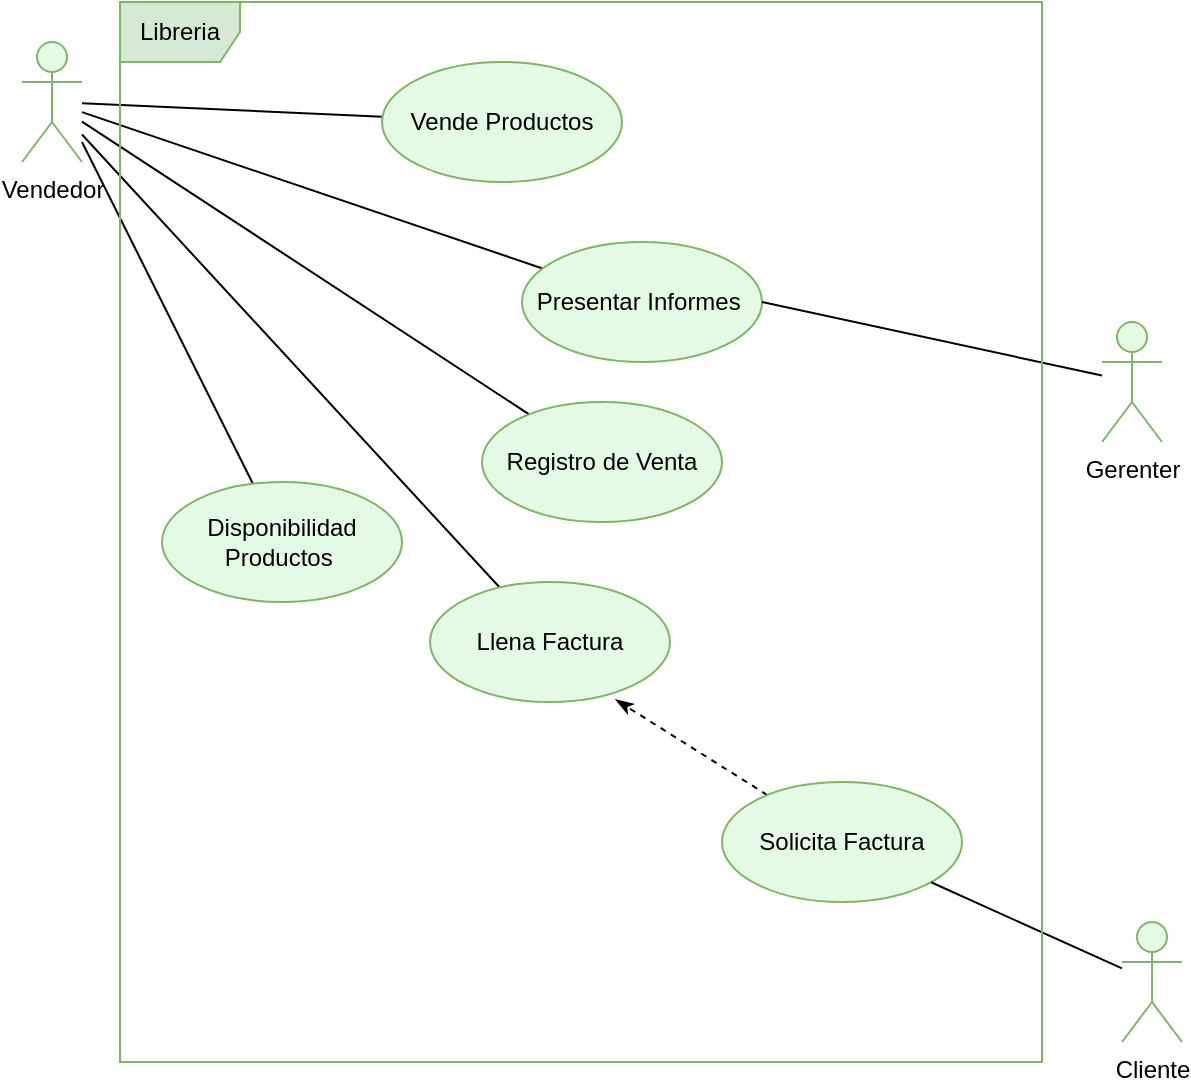 <mxfile version="18.0.4" type="device"><diagram id="4dSEynW63ZOLLugX3vC0" name="Página-1"><mxGraphModel dx="1038" dy="641" grid="1" gridSize="10" guides="1" tooltips="1" connect="1" arrows="1" fold="1" page="1" pageScale="1" pageWidth="827" pageHeight="1169" math="0" shadow="0"><root><mxCell id="0"/><mxCell id="1" parent="0"/><mxCell id="pO0Sid9B8xY1H_bCY4LI-10" style="rounded=0;orthogonalLoop=1;jettySize=auto;html=1;endArrow=none;endFill=0;" edge="1" parent="1" source="pO0Sid9B8xY1H_bCY4LI-1" target="pO0Sid9B8xY1H_bCY4LI-2"><mxGeometry relative="1" as="geometry"/></mxCell><mxCell id="pO0Sid9B8xY1H_bCY4LI-1" value="Vendedor" style="shape=umlActor;verticalLabelPosition=bottom;verticalAlign=top;html=1;outlineConnect=0;fillColor=#E5FAE4;strokeColor=#82b366;" vertex="1" parent="1"><mxGeometry x="90" y="60" width="30" height="60" as="geometry"/></mxCell><mxCell id="pO0Sid9B8xY1H_bCY4LI-2" value="Vende Productos" style="ellipse;whiteSpace=wrap;html=1;fillColor=#E5FAE4;strokeColor=#82b366;" vertex="1" parent="1"><mxGeometry x="270" y="70" width="120" height="60" as="geometry"/></mxCell><mxCell id="pO0Sid9B8xY1H_bCY4LI-13" style="edgeStyle=none;rounded=0;orthogonalLoop=1;jettySize=auto;html=1;endArrow=none;endFill=0;" edge="1" parent="1" source="pO0Sid9B8xY1H_bCY4LI-3"><mxGeometry relative="1" as="geometry"><mxPoint x="120" y="110" as="targetPoint"/></mxGeometry></mxCell><mxCell id="pO0Sid9B8xY1H_bCY4LI-3" value="Disponibilidad Productos&amp;nbsp;" style="ellipse;whiteSpace=wrap;html=1;fillColor=#E5FAE4;strokeColor=#82b366;" vertex="1" parent="1"><mxGeometry x="160" y="280" width="120" height="60" as="geometry"/></mxCell><mxCell id="pO0Sid9B8xY1H_bCY4LI-16" style="edgeStyle=none;rounded=0;orthogonalLoop=1;jettySize=auto;html=1;entryX=0.773;entryY=0.98;entryDx=0;entryDy=0;entryPerimeter=0;endArrow=classicThin;endFill=1;dashed=1;" edge="1" parent="1" source="pO0Sid9B8xY1H_bCY4LI-4" target="pO0Sid9B8xY1H_bCY4LI-5"><mxGeometry relative="1" as="geometry"/></mxCell><mxCell id="pO0Sid9B8xY1H_bCY4LI-4" value="Solicita Factura" style="ellipse;whiteSpace=wrap;html=1;fillColor=#E5FAE4;strokeColor=#82b366;" vertex="1" parent="1"><mxGeometry x="440" y="430" width="120" height="60" as="geometry"/></mxCell><mxCell id="pO0Sid9B8xY1H_bCY4LI-14" style="edgeStyle=none;rounded=0;orthogonalLoop=1;jettySize=auto;html=1;endArrow=none;endFill=0;" edge="1" parent="1" source="pO0Sid9B8xY1H_bCY4LI-5" target="pO0Sid9B8xY1H_bCY4LI-1"><mxGeometry relative="1" as="geometry"/></mxCell><mxCell id="pO0Sid9B8xY1H_bCY4LI-5" value="Llena Factura" style="ellipse;whiteSpace=wrap;html=1;fillColor=#E5FAE4;strokeColor=#82b366;" vertex="1" parent="1"><mxGeometry x="294" y="330" width="120" height="60" as="geometry"/></mxCell><mxCell id="pO0Sid9B8xY1H_bCY4LI-12" style="edgeStyle=none;rounded=0;orthogonalLoop=1;jettySize=auto;html=1;endArrow=none;endFill=0;" edge="1" parent="1" source="pO0Sid9B8xY1H_bCY4LI-6" target="pO0Sid9B8xY1H_bCY4LI-1"><mxGeometry relative="1" as="geometry"/></mxCell><mxCell id="pO0Sid9B8xY1H_bCY4LI-6" value="Registro de Venta" style="ellipse;whiteSpace=wrap;html=1;fillColor=#E5FAE4;strokeColor=#82b366;" vertex="1" parent="1"><mxGeometry x="320" y="240" width="120" height="60" as="geometry"/></mxCell><mxCell id="pO0Sid9B8xY1H_bCY4LI-11" style="rounded=0;orthogonalLoop=1;jettySize=auto;html=1;endArrow=none;endFill=0;" edge="1" parent="1" source="pO0Sid9B8xY1H_bCY4LI-7" target="pO0Sid9B8xY1H_bCY4LI-1"><mxGeometry relative="1" as="geometry"/></mxCell><mxCell id="pO0Sid9B8xY1H_bCY4LI-7" value="Presentar Informes&amp;nbsp;" style="ellipse;whiteSpace=wrap;html=1;fillColor=#E5FAE4;strokeColor=#82b366;" vertex="1" parent="1"><mxGeometry x="340" y="160" width="120" height="60" as="geometry"/></mxCell><mxCell id="pO0Sid9B8xY1H_bCY4LI-17" style="edgeStyle=none;rounded=0;orthogonalLoop=1;jettySize=auto;html=1;entryX=1;entryY=0.5;entryDx=0;entryDy=0;endArrow=none;endFill=0;" edge="1" parent="1" source="pO0Sid9B8xY1H_bCY4LI-8" target="pO0Sid9B8xY1H_bCY4LI-7"><mxGeometry relative="1" as="geometry"/></mxCell><mxCell id="pO0Sid9B8xY1H_bCY4LI-8" value="Gerenter" style="shape=umlActor;verticalLabelPosition=bottom;verticalAlign=top;html=1;outlineConnect=0;fillColor=#E5FAE4;strokeColor=#82b366;" vertex="1" parent="1"><mxGeometry x="630" y="200" width="30" height="60" as="geometry"/></mxCell><mxCell id="pO0Sid9B8xY1H_bCY4LI-15" style="edgeStyle=none;rounded=0;orthogonalLoop=1;jettySize=auto;html=1;endArrow=none;endFill=0;" edge="1" parent="1" source="pO0Sid9B8xY1H_bCY4LI-9" target="pO0Sid9B8xY1H_bCY4LI-4"><mxGeometry relative="1" as="geometry"/></mxCell><mxCell id="pO0Sid9B8xY1H_bCY4LI-9" value="Cliente" style="shape=umlActor;verticalLabelPosition=bottom;verticalAlign=top;html=1;outlineConnect=0;fillColor=#E5FAE4;strokeColor=#82b366;" vertex="1" parent="1"><mxGeometry x="640" y="500" width="30" height="60" as="geometry"/></mxCell><mxCell id="pO0Sid9B8xY1H_bCY4LI-18" value="Libreria" style="shape=umlFrame;whiteSpace=wrap;html=1;fillColor=#d5e8d4;strokeColor=#82b366;" vertex="1" parent="1"><mxGeometry x="139" y="40" width="461" height="530" as="geometry"/></mxCell></root></mxGraphModel></diagram></mxfile>
